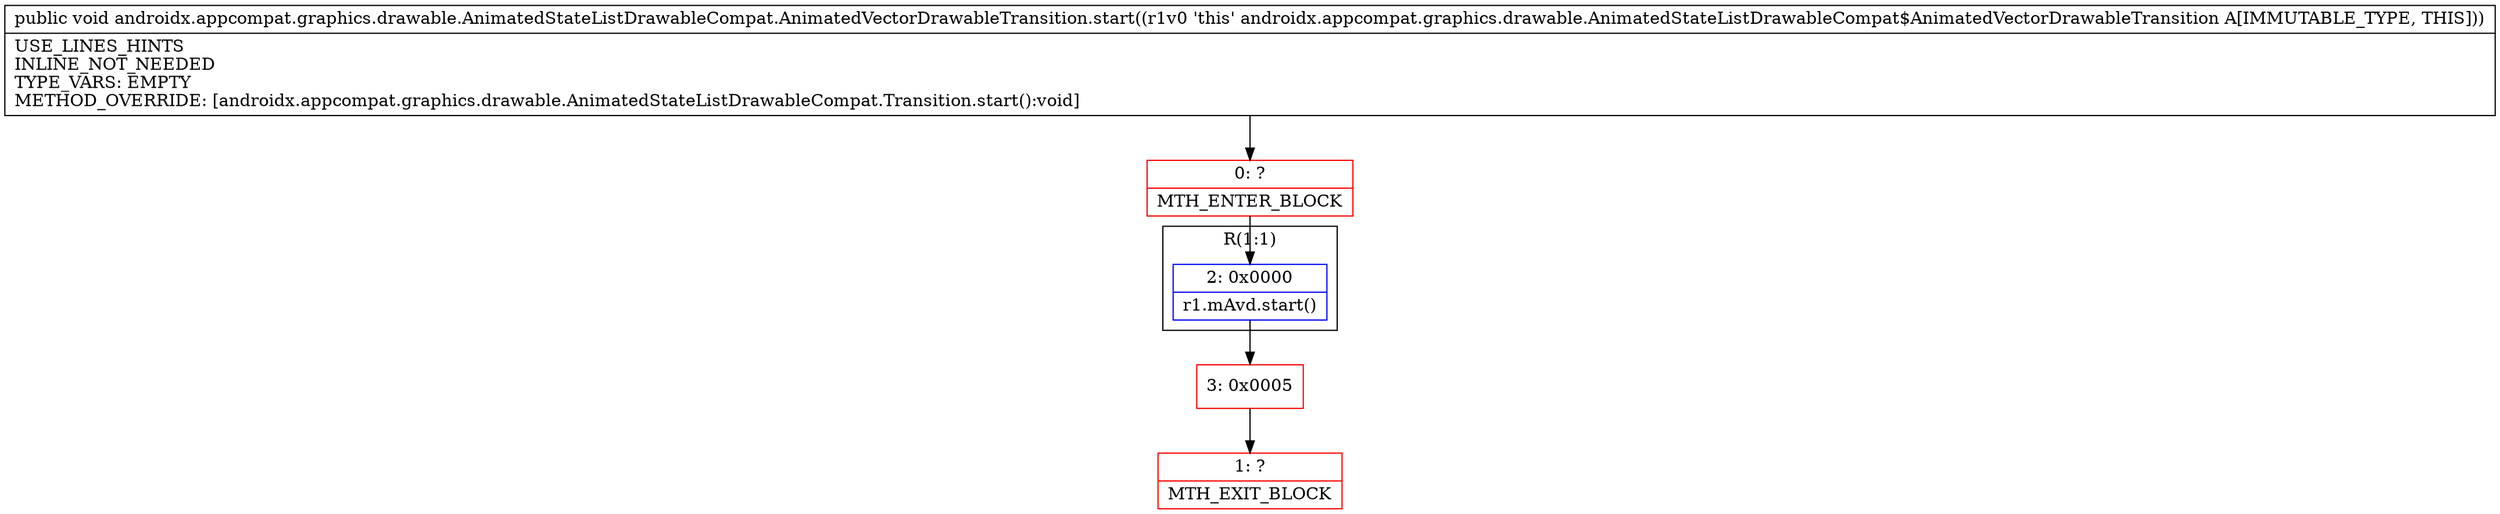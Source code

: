 digraph "CFG forandroidx.appcompat.graphics.drawable.AnimatedStateListDrawableCompat.AnimatedVectorDrawableTransition.start()V" {
subgraph cluster_Region_291377453 {
label = "R(1:1)";
node [shape=record,color=blue];
Node_2 [shape=record,label="{2\:\ 0x0000|r1.mAvd.start()\l}"];
}
Node_0 [shape=record,color=red,label="{0\:\ ?|MTH_ENTER_BLOCK\l}"];
Node_3 [shape=record,color=red,label="{3\:\ 0x0005}"];
Node_1 [shape=record,color=red,label="{1\:\ ?|MTH_EXIT_BLOCK\l}"];
MethodNode[shape=record,label="{public void androidx.appcompat.graphics.drawable.AnimatedStateListDrawableCompat.AnimatedVectorDrawableTransition.start((r1v0 'this' androidx.appcompat.graphics.drawable.AnimatedStateListDrawableCompat$AnimatedVectorDrawableTransition A[IMMUTABLE_TYPE, THIS]))  | USE_LINES_HINTS\lINLINE_NOT_NEEDED\lTYPE_VARS: EMPTY\lMETHOD_OVERRIDE: [androidx.appcompat.graphics.drawable.AnimatedStateListDrawableCompat.Transition.start():void]\l}"];
MethodNode -> Node_0;Node_2 -> Node_3;
Node_0 -> Node_2;
Node_3 -> Node_1;
}

